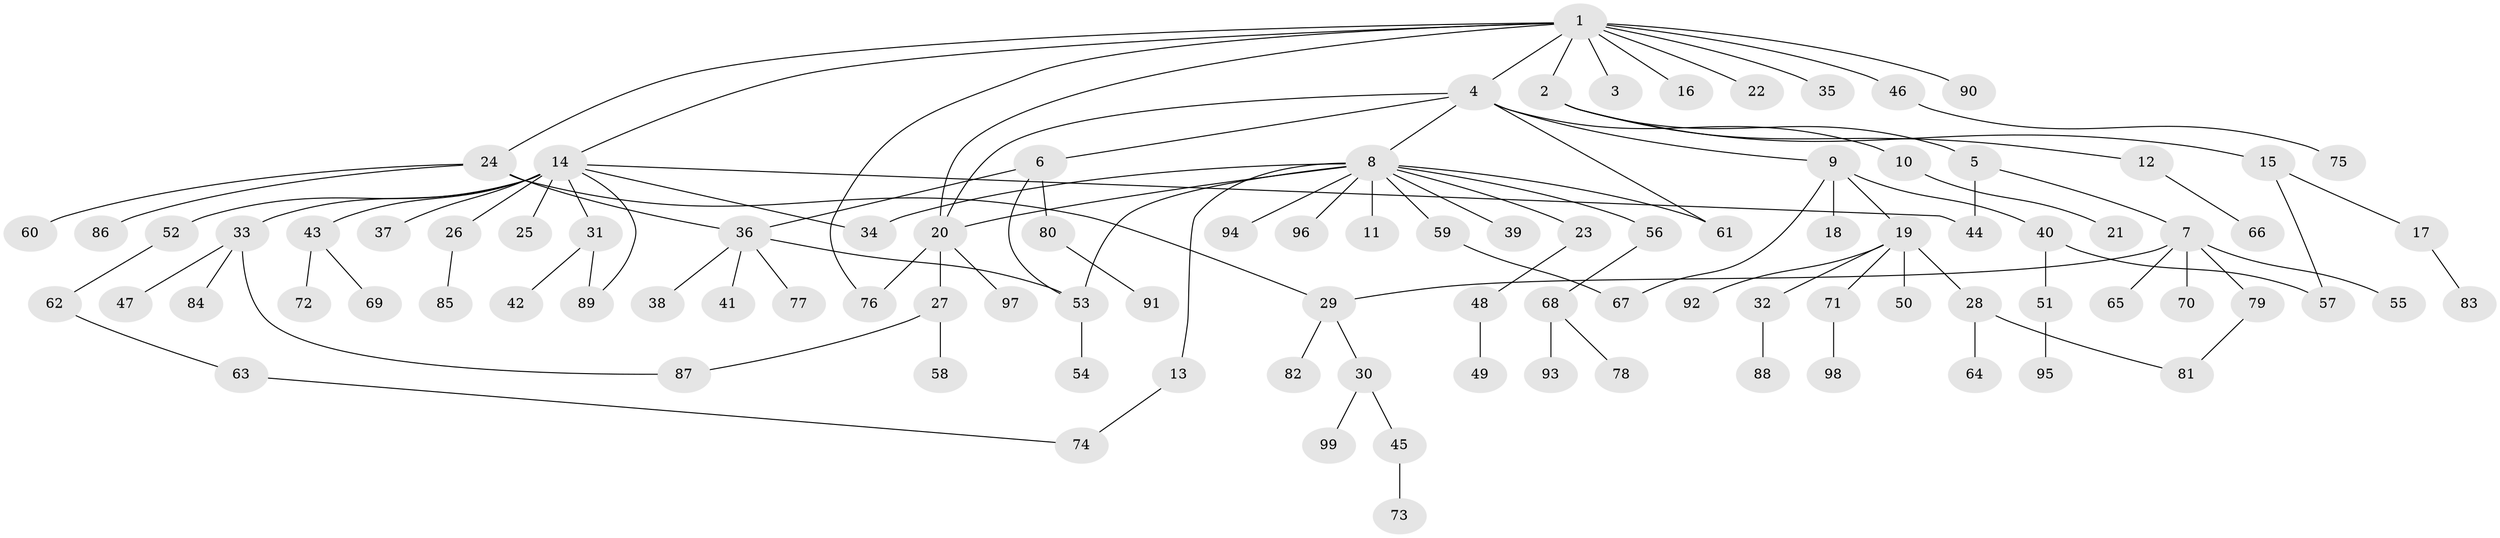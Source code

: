// Generated by graph-tools (version 1.1) at 2025/47/03/09/25 04:47:46]
// undirected, 99 vertices, 114 edges
graph export_dot {
graph [start="1"]
  node [color=gray90,style=filled];
  1;
  2;
  3;
  4;
  5;
  6;
  7;
  8;
  9;
  10;
  11;
  12;
  13;
  14;
  15;
  16;
  17;
  18;
  19;
  20;
  21;
  22;
  23;
  24;
  25;
  26;
  27;
  28;
  29;
  30;
  31;
  32;
  33;
  34;
  35;
  36;
  37;
  38;
  39;
  40;
  41;
  42;
  43;
  44;
  45;
  46;
  47;
  48;
  49;
  50;
  51;
  52;
  53;
  54;
  55;
  56;
  57;
  58;
  59;
  60;
  61;
  62;
  63;
  64;
  65;
  66;
  67;
  68;
  69;
  70;
  71;
  72;
  73;
  74;
  75;
  76;
  77;
  78;
  79;
  80;
  81;
  82;
  83;
  84;
  85;
  86;
  87;
  88;
  89;
  90;
  91;
  92;
  93;
  94;
  95;
  96;
  97;
  98;
  99;
  1 -- 2;
  1 -- 3;
  1 -- 4;
  1 -- 14;
  1 -- 16;
  1 -- 20;
  1 -- 22;
  1 -- 24;
  1 -- 35;
  1 -- 46;
  1 -- 76;
  1 -- 90;
  2 -- 5;
  2 -- 12;
  2 -- 15;
  4 -- 6;
  4 -- 8;
  4 -- 9;
  4 -- 10;
  4 -- 20;
  4 -- 61;
  5 -- 7;
  5 -- 44;
  6 -- 36;
  6 -- 53;
  6 -- 80;
  7 -- 29;
  7 -- 55;
  7 -- 65;
  7 -- 70;
  7 -- 79;
  8 -- 11;
  8 -- 13;
  8 -- 20;
  8 -- 23;
  8 -- 34;
  8 -- 39;
  8 -- 53;
  8 -- 56;
  8 -- 59;
  8 -- 61;
  8 -- 94;
  8 -- 96;
  9 -- 18;
  9 -- 19;
  9 -- 40;
  9 -- 67;
  10 -- 21;
  12 -- 66;
  13 -- 74;
  14 -- 25;
  14 -- 26;
  14 -- 31;
  14 -- 33;
  14 -- 34;
  14 -- 37;
  14 -- 43;
  14 -- 44;
  14 -- 52;
  14 -- 89;
  15 -- 17;
  15 -- 57;
  17 -- 83;
  19 -- 28;
  19 -- 32;
  19 -- 50;
  19 -- 71;
  19 -- 92;
  20 -- 27;
  20 -- 76;
  20 -- 97;
  23 -- 48;
  24 -- 29;
  24 -- 36;
  24 -- 60;
  24 -- 86;
  26 -- 85;
  27 -- 58;
  27 -- 87;
  28 -- 64;
  28 -- 81;
  29 -- 30;
  29 -- 82;
  30 -- 45;
  30 -- 99;
  31 -- 42;
  31 -- 89;
  32 -- 88;
  33 -- 47;
  33 -- 84;
  33 -- 87;
  36 -- 38;
  36 -- 41;
  36 -- 53;
  36 -- 77;
  40 -- 51;
  40 -- 57;
  43 -- 69;
  43 -- 72;
  45 -- 73;
  46 -- 75;
  48 -- 49;
  51 -- 95;
  52 -- 62;
  53 -- 54;
  56 -- 68;
  59 -- 67;
  62 -- 63;
  63 -- 74;
  68 -- 78;
  68 -- 93;
  71 -- 98;
  79 -- 81;
  80 -- 91;
}
